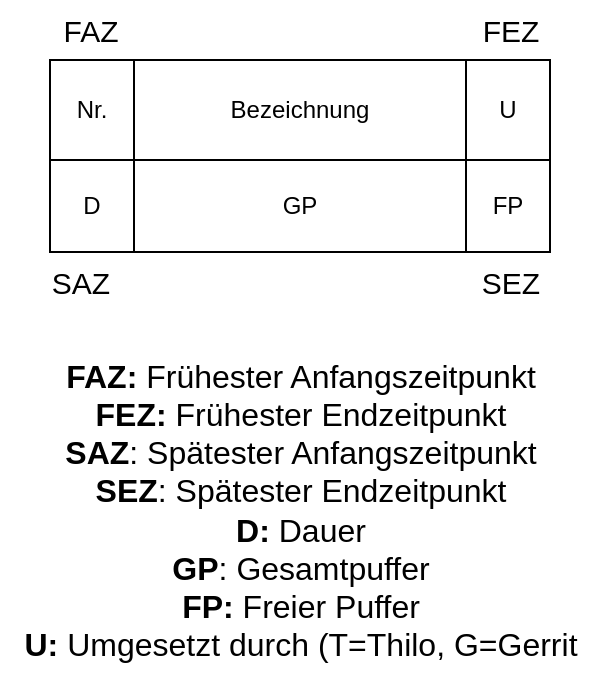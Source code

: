 <mxfile version="20.8.5" type="device"><diagram id="i_VAW1Gf7pLJ1b2U7mUX" name="Seite-1"><mxGraphModel dx="1387" dy="796" grid="1" gridSize="10" guides="1" tooltips="1" connect="1" arrows="1" fold="1" page="1" pageScale="1" pageWidth="827" pageHeight="1169" math="0" shadow="0"><root><mxCell id="0"/><mxCell id="1" parent="0"/><mxCell id="6gzPY_gl8iIb6VFudHIb-1" value="" style="shape=table;html=1;whiteSpace=wrap;startSize=0;container=1;collapsible=0;childLayout=tableLayout;labelBackgroundColor=none;" parent="1" vertex="1"><mxGeometry x="185" y="240" width="250" height="96" as="geometry"/></mxCell><mxCell id="6gzPY_gl8iIb6VFudHIb-2" value="" style="shape=tableRow;horizontal=0;startSize=0;swimlaneHead=0;swimlaneBody=0;top=0;left=0;bottom=0;right=0;collapsible=0;dropTarget=0;fillColor=none;points=[[0,0.5],[1,0.5]];portConstraint=eastwest;labelBackgroundColor=none;" parent="6gzPY_gl8iIb6VFudHIb-1" vertex="1"><mxGeometry width="250" height="50" as="geometry"/></mxCell><mxCell id="6gzPY_gl8iIb6VFudHIb-3" value="Nr." style="shape=partialRectangle;html=1;whiteSpace=wrap;connectable=0;fillColor=none;top=0;left=0;bottom=0;right=0;overflow=hidden;labelBackgroundColor=none;" parent="6gzPY_gl8iIb6VFudHIb-2" vertex="1"><mxGeometry width="42" height="50" as="geometry"><mxRectangle width="42" height="50" as="alternateBounds"/></mxGeometry></mxCell><mxCell id="6gzPY_gl8iIb6VFudHIb-4" value="Bezeichnung" style="shape=partialRectangle;html=1;whiteSpace=wrap;connectable=0;fillColor=none;top=0;left=0;bottom=0;right=0;overflow=hidden;labelBackgroundColor=none;" parent="6gzPY_gl8iIb6VFudHIb-2" vertex="1"><mxGeometry x="42" width="166" height="50" as="geometry"><mxRectangle width="166" height="50" as="alternateBounds"/></mxGeometry></mxCell><mxCell id="6gzPY_gl8iIb6VFudHIb-5" value="U" style="shape=partialRectangle;html=1;whiteSpace=wrap;connectable=0;fillColor=none;top=0;left=0;bottom=0;right=0;overflow=hidden;labelBackgroundColor=none;" parent="6gzPY_gl8iIb6VFudHIb-2" vertex="1"><mxGeometry x="208" width="42" height="50" as="geometry"><mxRectangle width="42" height="50" as="alternateBounds"/></mxGeometry></mxCell><mxCell id="6gzPY_gl8iIb6VFudHIb-6" value="" style="shape=tableRow;horizontal=0;startSize=0;swimlaneHead=0;swimlaneBody=0;top=0;left=0;bottom=0;right=0;collapsible=0;dropTarget=0;fillColor=none;points=[[0,0.5],[1,0.5]];portConstraint=eastwest;labelBackgroundColor=none;" parent="6gzPY_gl8iIb6VFudHIb-1" vertex="1"><mxGeometry y="50" width="250" height="46" as="geometry"/></mxCell><mxCell id="6gzPY_gl8iIb6VFudHIb-7" value="D" style="shape=partialRectangle;html=1;whiteSpace=wrap;connectable=0;fillColor=none;top=0;left=0;bottom=0;right=0;overflow=hidden;labelBackgroundColor=none;" parent="6gzPY_gl8iIb6VFudHIb-6" vertex="1"><mxGeometry width="42" height="46" as="geometry"><mxRectangle width="42" height="46" as="alternateBounds"/></mxGeometry></mxCell><mxCell id="6gzPY_gl8iIb6VFudHIb-8" value="GP" style="shape=partialRectangle;html=1;whiteSpace=wrap;connectable=0;fillColor=none;top=0;left=0;bottom=0;right=0;overflow=hidden;labelBackgroundColor=none;" parent="6gzPY_gl8iIb6VFudHIb-6" vertex="1"><mxGeometry x="42" width="166" height="46" as="geometry"><mxRectangle width="166" height="46" as="alternateBounds"/></mxGeometry></mxCell><mxCell id="6gzPY_gl8iIb6VFudHIb-9" value="FP" style="shape=partialRectangle;html=1;whiteSpace=wrap;connectable=0;fillColor=none;top=0;left=0;bottom=0;right=0;overflow=hidden;labelBackgroundColor=none;" parent="6gzPY_gl8iIb6VFudHIb-6" vertex="1"><mxGeometry x="208" width="42" height="46" as="geometry"><mxRectangle width="42" height="46" as="alternateBounds"/></mxGeometry></mxCell><mxCell id="6gzPY_gl8iIb6VFudHIb-10" value="FAZ" style="text;html=1;align=center;verticalAlign=middle;resizable=0;points=[];autosize=1;strokeColor=none;fillColor=none;fontSize=15;labelBackgroundColor=none;" parent="1" vertex="1"><mxGeometry x="180" y="210" width="50" height="30" as="geometry"/></mxCell><mxCell id="6gzPY_gl8iIb6VFudHIb-11" value="SAZ" style="text;html=1;align=center;verticalAlign=middle;resizable=0;points=[];autosize=1;strokeColor=none;fillColor=none;fontSize=15;labelBackgroundColor=none;" parent="1" vertex="1"><mxGeometry x="175" y="336" width="50" height="30" as="geometry"/></mxCell><mxCell id="6gzPY_gl8iIb6VFudHIb-12" value="SEZ" style="text;html=1;align=center;verticalAlign=middle;resizable=0;points=[];autosize=1;strokeColor=none;fillColor=none;fontSize=15;labelBackgroundColor=none;" parent="1" vertex="1"><mxGeometry x="390" y="336" width="50" height="30" as="geometry"/></mxCell><mxCell id="6gzPY_gl8iIb6VFudHIb-13" value="FEZ" style="text;html=1;align=center;verticalAlign=middle;resizable=0;points=[];autosize=1;strokeColor=none;fillColor=none;fontSize=15;labelBackgroundColor=none;" parent="1" vertex="1"><mxGeometry x="390" y="210" width="50" height="30" as="geometry"/></mxCell><mxCell id="6gzPY_gl8iIb6VFudHIb-15" value="&lt;b style=&quot;text-align: left; background-color: initial;&quot;&gt;FAZ:&amp;nbsp;&lt;/b&gt;&lt;span style=&quot;text-align: left; background-color: initial;&quot;&gt;Frühester Anfangszeitpunkt&lt;/span&gt;&lt;br style=&quot;font-size: 12px; text-align: left;&quot;&gt;&lt;blockquote style=&quot;border: none; font-size: 12px; text-align: left; margin: 0px 0px 0px 40px; padding: 0px;&quot;&gt;&lt;/blockquote&gt;&lt;b style=&quot;text-align: left; background-color: initial;&quot;&gt;FEZ:&amp;nbsp;&lt;/b&gt;&lt;span style=&quot;text-align: left; background-color: initial;&quot;&gt;Frühester Endzeitpunkt&lt;/span&gt;&lt;br style=&quot;font-size: 12px; text-align: left;&quot;&gt;&lt;blockquote style=&quot;border: none; font-size: 12px; text-align: left; margin: 0px 0px 0px 40px; padding: 0px;&quot;&gt;&lt;/blockquote&gt;&lt;b style=&quot;text-align: left; background-color: initial;&quot;&gt;SAZ&lt;/b&gt;&lt;span style=&quot;text-align: left; background-color: initial;&quot;&gt;: Spätester Anfangszeitpunkt&lt;/span&gt;&lt;br style=&quot;font-size: 12px; text-align: left;&quot;&gt;&lt;blockquote style=&quot;border: none; font-size: 12px; text-align: left; margin: 0px 0px 0px 40px; padding: 0px;&quot;&gt;&lt;/blockquote&gt;&lt;b style=&quot;text-align: left; background-color: initial;&quot;&gt;SEZ&lt;/b&gt;&lt;span style=&quot;text-align: left; background-color: initial;&quot;&gt;: Spätester Endzeitpunkt&lt;/span&gt;&lt;br style=&quot;font-size: 12px; text-align: left;&quot;&gt;&lt;blockquote style=&quot;border: none; font-size: 12px; text-align: left; margin: 0px 0px 0px 40px; padding: 0px;&quot;&gt;&lt;/blockquote&gt;&lt;b style=&quot;text-align: left; background-color: initial;&quot;&gt;D:&amp;nbsp;&lt;/b&gt;&lt;span style=&quot;text-align: left; background-color: initial;&quot;&gt;Dauer&lt;/span&gt;&lt;br style=&quot;font-size: 12px; text-align: left;&quot;&gt;&lt;blockquote style=&quot;border: none; font-size: 12px; text-align: left; margin: 0px 0px 0px 40px; padding: 0px;&quot;&gt;&lt;/blockquote&gt;&lt;b style=&quot;text-align: left; background-color: initial;&quot;&gt;GP&lt;/b&gt;&lt;span style=&quot;text-align: left; background-color: initial;&quot;&gt;: Gesamtpuffer&lt;/span&gt;&lt;br style=&quot;font-size: 12px; text-align: left;&quot;&gt;&lt;font style=&quot;text-align: left;&quot;&gt;&lt;b&gt;FP:&amp;nbsp;&lt;/b&gt;Freier Puffer&lt;br&gt;&lt;b&gt;U:&lt;/b&gt;&amp;nbsp;Umgesetzt durch (T=Thilo, G=Gerrit&lt;br&gt;&lt;/font&gt;" style="text;html=1;align=center;verticalAlign=middle;resizable=0;points=[];autosize=1;strokeColor=none;fillColor=none;fontSize=16;" parent="1" vertex="1"><mxGeometry x="160" y="380" width="300" height="170" as="geometry"/></mxCell></root></mxGraphModel></diagram></mxfile>
